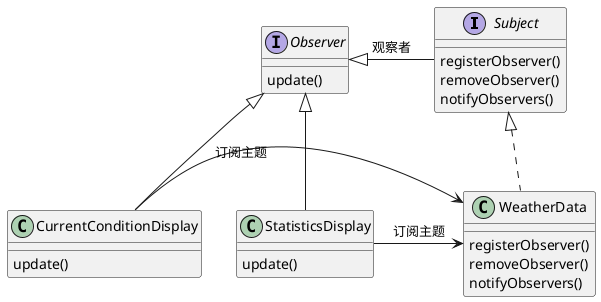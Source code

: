 @startuml


interface Subject{
    registerObserver()
    removeObserver()
    notifyObservers()
}


class WeatherData{
    registerObserver()
    removeObserver()
    notifyObservers()
}

Subject <|.. WeatherData


interface Observer{
    update()
}

class CurrentConditionDisplay{
    update()
}

class StatisticsDisplay{
    update()
}

Observer <|-- CurrentConditionDisplay
Observer <|-- StatisticsDisplay


Observer <|- Subject: 观察者
CurrentConditionDisplay -> WeatherData: 订阅主题
StatisticsDisplay -> WeatherData: 订阅主题



@enduml
